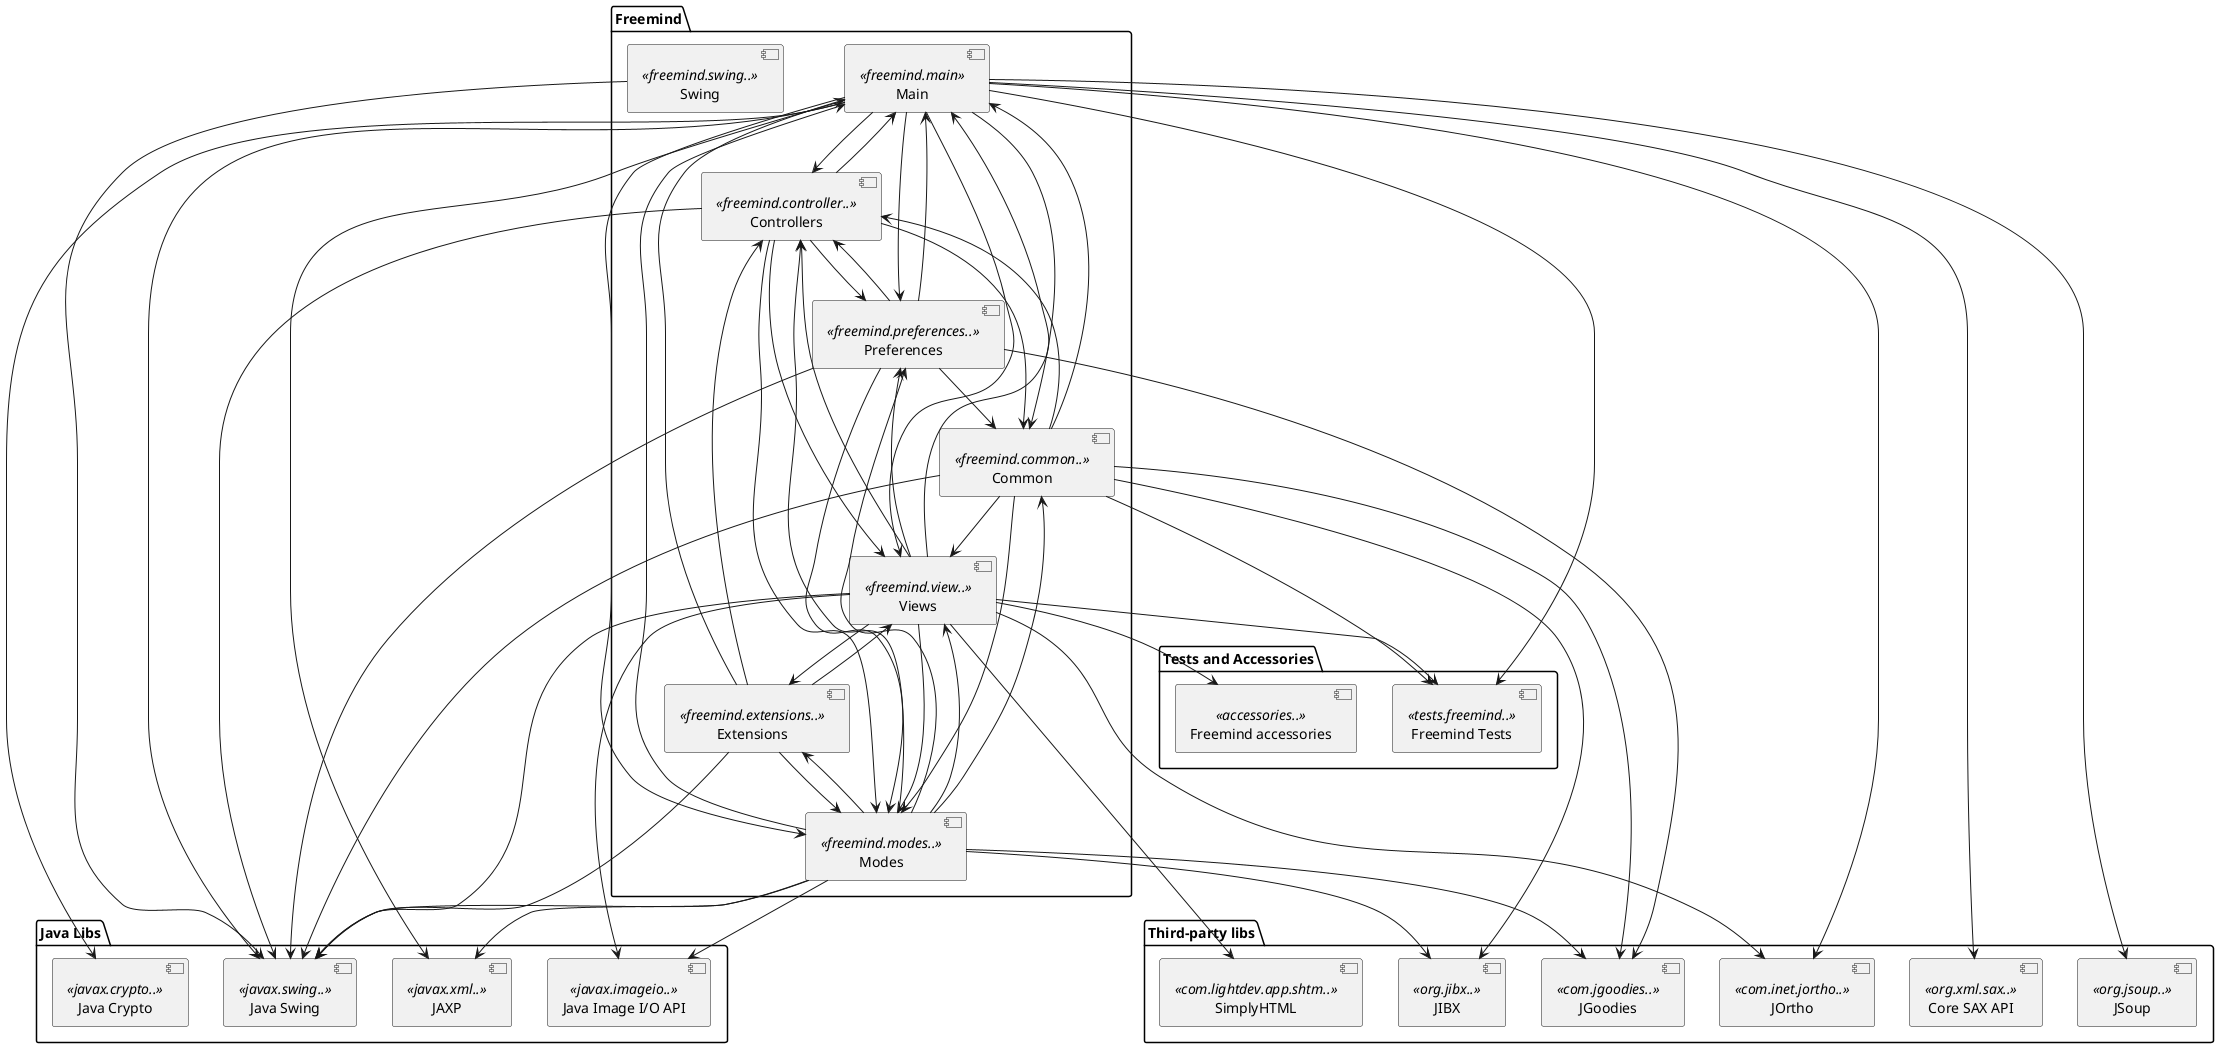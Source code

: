 @startuml

package "Freemind" {
    [Main] <<freemind.main>>
    [Controllers] <<freemind.controller..>>
    [Modes] <<freemind.modes..>>
    [Views] <<freemind.view..>>
    [Common] <<freemind.common..>>
    [Preferences] <<freemind.preferences..>>
    [Extensions] <<freemind.extensions..>>
    [Swing] <<freemind.swing..>>
}

package "Tests and Accessories" {
    [Freemind Tests] <<tests.freemind..>>
    [Freemind accessories] <<accessories..>>
}

package "Java Libs" {
    [Java Swing] <<javax.swing..>>
    [JAXP] <<javax.xml..>>
    [Java Crypto] <<javax.crypto..>>
    [Java Image I/O API] <<javax.imageio..>>
}

package "Third-party libs" {
    [JSoup] <<org.jsoup..>>
    [JOrtho] <<com.inet.jortho..>>
    [SimplyHTML] <<com.lightdev.app.shtm..>>
    [JIBX] <<org.jibx..>>
    [JGoodies] <<com.jgoodies..>>
    [Core SAX API] <<org.xml.sax..>>
}

[Swing] --> [Java Swing]

[Common] --> [Main]
[Common] --> [Modes]
[Common] --> [Controllers]
[Common] --> [Views]
[Common] --> [Freemind Tests]
[Common] --> [Java Swing]
[Common] --> [JIBX]
[Common] --> [JGoodies]

[Controllers] --> [Views]
[Controllers] --> [Common]
[Controllers] --> [Main]
[Controllers] --> [Modes]
[Controllers] --> [Preferences]
[Controllers] --> [Java Swing]

[Extensions] --> [Main]
[Extensions] --> [Views]
[Extensions] --> [Controllers]
[Extensions] --> [Modes]
[Extensions] --> [Java Swing]

[Views] --> [Controllers]
[Views] --> [Extensions]
[Views] --> [Freemind accessories]
[Views] --> [Freemind Tests]
[Views] --> [Java Swing]
[Views] --> [Java Image I/O API]
[Views] --> [Modes]
[Views] --> [Main]
[Views] --> [Preferences]
[Views] --> [JOrtho]
[Views] --> [SimplyHTML]

[Preferences] --> [Common]
[Preferences] --> [Main]
[Preferences] --> [Modes]
[Preferences] --> [JGoodies]
[Preferences] --> [Controllers]
[Preferences] --> [Java Swing]

[Modes] --> [Preferences]
[Modes] --> [Controllers]
[Modes] --> [Views]
[Modes] --> [Main]
[Modes] --> [Extensions]
[Modes] --> [Common]
[Modes] --> [Java Swing]
[Modes] --> [JAXP]
[Modes] --> [JIBX]
[Modes] --> [Java Image I/O API]
[Modes] --> [JGoodies]

[Main] --> [Preferences]
[Main] --> [Common]
[Main] --> [Views]
[Main] --> [Controllers]
[Main] --> [Modes]
[Main] --> [Java Swing]
[Main] --> [JSoup]
[Main] --> [JAXP]
[Main] --> [Java Crypto]
[Main] --> [JOrtho]
[Main] --> [Core SAX API]
[Main] --> [Freemind Tests]

@enduml